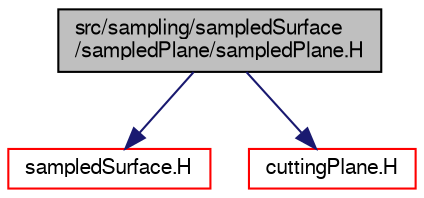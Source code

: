 digraph "src/sampling/sampledSurface/sampledPlane/sampledPlane.H"
{
  bgcolor="transparent";
  edge [fontname="FreeSans",fontsize="10",labelfontname="FreeSans",labelfontsize="10"];
  node [fontname="FreeSans",fontsize="10",shape=record];
  Node0 [label="src/sampling/sampledSurface\l/sampledPlane/sampledPlane.H",height=0.2,width=0.4,color="black", fillcolor="grey75", style="filled", fontcolor="black"];
  Node0 -> Node1 [color="midnightblue",fontsize="10",style="solid",fontname="FreeSans"];
  Node1 [label="sampledSurface.H",height=0.2,width=0.4,color="red",URL="$a14777.html"];
  Node0 -> Node329 [color="midnightblue",fontsize="10",style="solid",fontname="FreeSans"];
  Node329 [label="cuttingPlane.H",height=0.2,width=0.4,color="red",URL="$a14498.html"];
}
